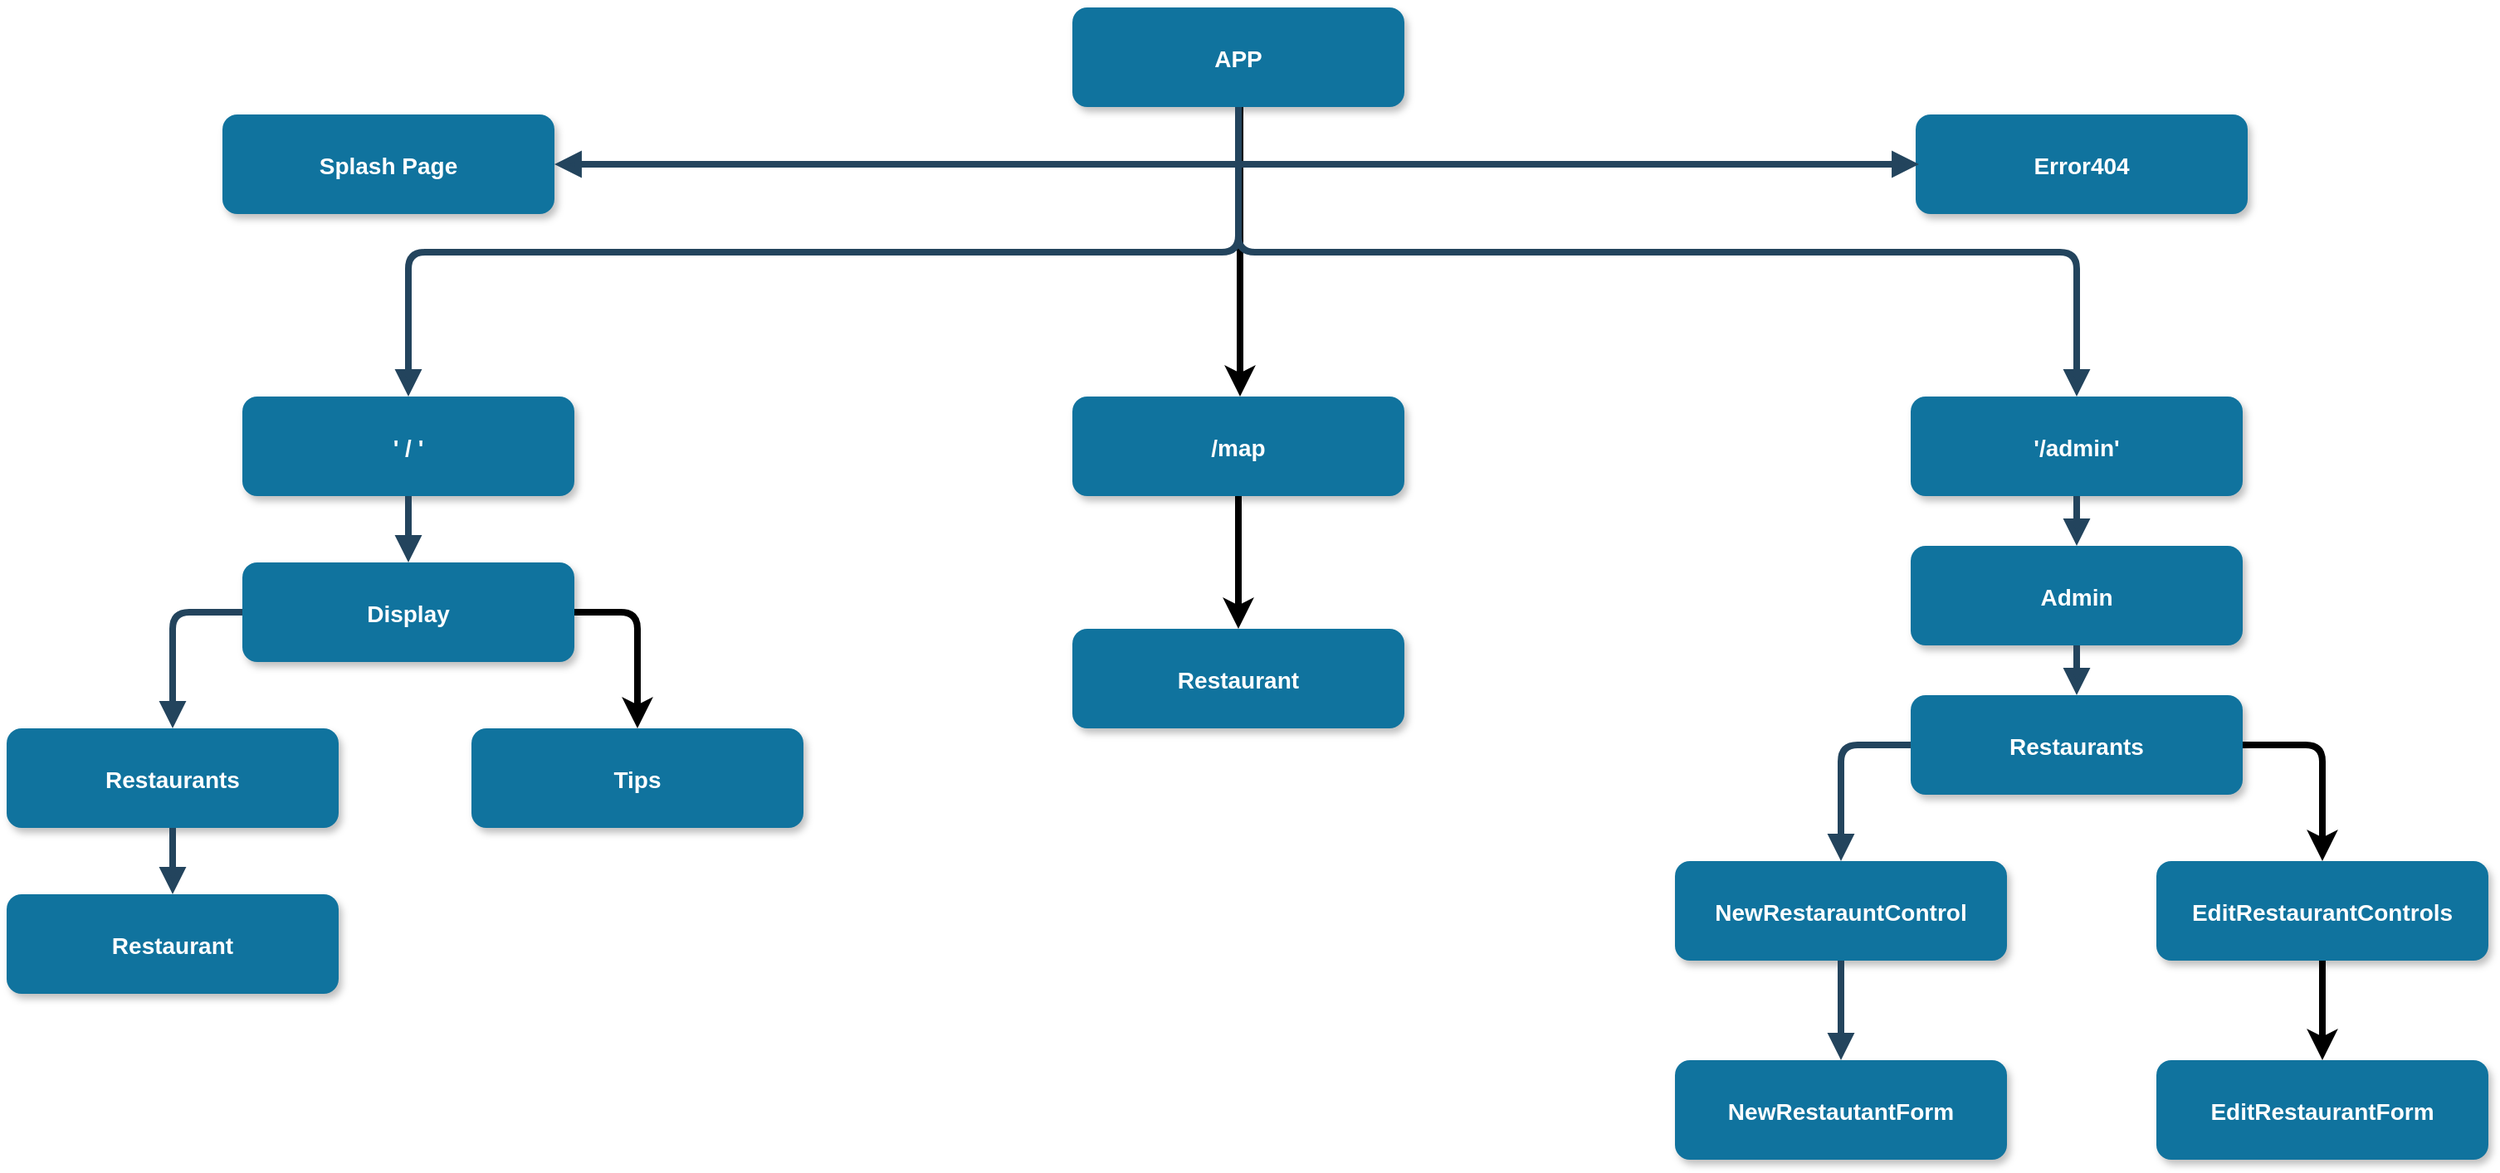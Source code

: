 <mxfile version="10.6.6" type="device"><diagram name="Page-1" id="97916047-d0de-89f5-080d-49f4d83e522f"><mxGraphModel dx="1851" dy="1256" grid="1" gridSize="10" guides="1" tooltips="1" connect="1" arrows="1" fold="1" page="1" pageScale="1.5" pageWidth="1169" pageHeight="827" background="#ffffff" math="0" shadow="0"><root><mxCell id="0"/><mxCell id="1" parent="0"/><mxCell id="VTsSyFuBWo3XvW2DyelY-117" value="" style="edgeStyle=orthogonalEdgeStyle;rounded=1;orthogonalLoop=1;jettySize=auto;html=1;strokeWidth=4;" edge="1" parent="1" source="2" target="VTsSyFuBWo3XvW2DyelY-116"><mxGeometry relative="1" as="geometry"><Array as="points"><mxPoint x="773" y="380"/><mxPoint x="773" y="380"/></Array></mxGeometry></mxCell><mxCell id="2" value="APP" style="rounded=1;fillColor=#10739E;strokeColor=none;shadow=1;gradientColor=none;fontStyle=1;fontColor=#FFFFFF;fontSize=14;" parent="1" vertex="1"><mxGeometry x="672" y="205.5" width="200" height="60" as="geometry"/></mxCell><mxCell id="VTsSyFuBWo3XvW2DyelY-119" value="" style="edgeStyle=orthogonalEdgeStyle;rounded=1;orthogonalLoop=1;jettySize=auto;html=1;strokeWidth=4;" edge="1" parent="1" source="VTsSyFuBWo3XvW2DyelY-116" target="VTsSyFuBWo3XvW2DyelY-118"><mxGeometry relative="1" as="geometry"/></mxCell><mxCell id="VTsSyFuBWo3XvW2DyelY-116" value="/map" style="rounded=1;fillColor=#10739E;strokeColor=none;shadow=1;gradientColor=none;fontStyle=1;fontColor=#FFFFFF;fontSize=14;" vertex="1" parent="1"><mxGeometry x="672" y="440" width="200" height="60" as="geometry"/></mxCell><mxCell id="VTsSyFuBWo3XvW2DyelY-118" value="Restaurant" style="rounded=1;fillColor=#10739E;strokeColor=none;shadow=1;gradientColor=none;fontStyle=1;fontColor=#FFFFFF;fontSize=14;" vertex="1" parent="1"><mxGeometry x="672" y="580" width="200" height="60" as="geometry"/></mxCell><mxCell id="4" value="' / '" style="rounded=1;fillColor=#10739E;strokeColor=none;shadow=1;gradientColor=none;fontStyle=1;fontColor=#FFFFFF;fontSize=14;" parent="1" vertex="1"><mxGeometry x="172" y="440" width="200" height="60" as="geometry"/></mxCell><mxCell id="5" value="'/admin'" style="rounded=1;fillColor=#10739E;strokeColor=none;shadow=1;gradientColor=none;fontStyle=1;fontColor=#FFFFFF;fontSize=14;" parent="1" vertex="1"><mxGeometry x="1177" y="440" width="200" height="60" as="geometry"/></mxCell><mxCell id="6" value="Error404" style="rounded=1;fillColor=#10739E;strokeColor=none;shadow=1;gradientColor=none;fontStyle=1;fontColor=#FFFFFF;fontSize=14;" parent="1" vertex="1"><mxGeometry x="1180" y="270" width="200" height="60" as="geometry"/></mxCell><mxCell id="8" value="Splash Page" style="rounded=1;fillColor=#10739E;strokeColor=none;shadow=1;gradientColor=none;fontStyle=1;fontColor=#FFFFFF;fontSize=14;" parent="1" vertex="1"><mxGeometry x="160" y="270" width="200" height="60" as="geometry"/></mxCell><mxCell id="VTsSyFuBWo3XvW2DyelY-112" value="" style="edgeStyle=orthogonalEdgeStyle;rounded=1;orthogonalLoop=1;jettySize=auto;html=1;strokeWidth=4;exitX=1;exitY=0.5;exitDx=0;exitDy=0;" edge="1" parent="1" source="9" target="VTsSyFuBWo3XvW2DyelY-111"><mxGeometry relative="1" as="geometry"/></mxCell><mxCell id="9" value="Display" style="rounded=1;fillColor=#10739E;strokeColor=none;shadow=1;gradientColor=none;fontStyle=1;fontColor=#FFFFFF;fontSize=14;" parent="1" vertex="1"><mxGeometry x="172" y="540" width="200" height="60" as="geometry"/></mxCell><mxCell id="VTsSyFuBWo3XvW2DyelY-111" value="Tips" style="rounded=1;fillColor=#10739E;strokeColor=none;shadow=1;gradientColor=none;fontStyle=1;fontColor=#FFFFFF;fontSize=14;" vertex="1" parent="1"><mxGeometry x="310" y="640" width="200" height="60" as="geometry"/></mxCell><mxCell id="10" value="Restaurants" style="rounded=1;fillColor=#10739E;strokeColor=none;shadow=1;gradientColor=none;fontStyle=1;fontColor=#FFFFFF;fontSize=14;" parent="1" vertex="1"><mxGeometry x="30" y="640" width="200" height="60" as="geometry"/></mxCell><mxCell id="11" value="Restaurant" style="rounded=1;fillColor=#10739E;strokeColor=none;shadow=1;gradientColor=none;fontStyle=1;fontColor=#FFFFFF;fontSize=14;" parent="1" vertex="1"><mxGeometry x="30" y="740" width="200" height="60" as="geometry"/></mxCell><mxCell id="30" value="" style="edgeStyle=elbowEdgeStyle;elbow=vertical;strokeWidth=4;endArrow=block;endFill=1;fontStyle=1;strokeColor=#23445D;exitX=0.5;exitY=1;exitDx=0;exitDy=0;" parent="1" source="2" target="5" edge="1"><mxGeometry x="22" y="165.5" width="100" height="100" as="geometry"><mxPoint x="772.0" y="405.5" as="sourcePoint"/><mxPoint x="122" y="165.5" as="targetPoint"/></mxGeometry></mxCell><mxCell id="31" value="" style="edgeStyle=elbowEdgeStyle;elbow=vertical;strokeWidth=4;endArrow=block;endFill=1;fontStyle=1;strokeColor=#23445D;exitX=0.5;exitY=1;exitDx=0;exitDy=0;" parent="1" source="2" target="4" edge="1"><mxGeometry x="22" y="165.5" width="100" height="100" as="geometry"><mxPoint x="772" y="270" as="sourcePoint"/><mxPoint x="122" y="165.5" as="targetPoint"/></mxGeometry></mxCell><mxCell id="34" value="" style="edgeStyle=elbowEdgeStyle;elbow=vertical;strokeWidth=4;endArrow=block;endFill=1;fontStyle=1;strokeColor=#23445D;" parent="1" edge="1"><mxGeometry x="202" y="165.5" width="100" height="100" as="geometry"><mxPoint x="770" y="300" as="sourcePoint"/><mxPoint x="360" y="300" as="targetPoint"/><Array as="points"><mxPoint x="390" y="300"/><mxPoint x="732" y="555.5"/></Array></mxGeometry></mxCell><mxCell id="38" value="" style="edgeStyle=elbowEdgeStyle;elbow=vertical;strokeWidth=4;endArrow=block;endFill=1;fontStyle=1;strokeColor=#23445D;exitX=0.5;exitY=1;exitDx=0;exitDy=0;" parent="1" source="4" edge="1"><mxGeometry x="-48" y="165.5" width="100" height="100" as="geometry"><mxPoint x="270" y="600" as="sourcePoint"/><mxPoint x="272" y="540" as="targetPoint"/><Array as="points"/></mxGeometry></mxCell><mxCell id="39" value="" style="edgeStyle=elbowEdgeStyle;elbow=vertical;strokeWidth=4;endArrow=block;endFill=1;fontStyle=1;strokeColor=#23445D;exitX=0;exitY=0.5;exitDx=0;exitDy=0;entryX=0.5;entryY=0;entryDx=0;entryDy=0;" parent="1" source="9" target="10" edge="1"><mxGeometry x="-48" y="175.5" width="100" height="100" as="geometry"><mxPoint x="-48" y="275.5" as="sourcePoint"/><mxPoint x="272" y="640" as="targetPoint"/><Array as="points"><mxPoint x="120" y="570"/></Array></mxGeometry></mxCell><mxCell id="40" value="" style="edgeStyle=elbowEdgeStyle;elbow=vertical;strokeWidth=4;endArrow=block;endFill=1;fontStyle=1;strokeColor=#23445D;" parent="1" source="10" edge="1"><mxGeometry x="-190" y="185.5" width="100" height="100" as="geometry"><mxPoint x="-190" y="285.5" as="sourcePoint"/><mxPoint x="130" y="740" as="targetPoint"/></mxGeometry></mxCell><mxCell id="VTsSyFuBWo3XvW2DyelY-92" value="Admin" style="rounded=1;fillColor=#10739E;strokeColor=none;shadow=1;gradientColor=none;fontStyle=1;fontColor=#FFFFFF;fontSize=14;" vertex="1" parent="1"><mxGeometry x="1177" y="530" width="200" height="60" as="geometry"/></mxCell><mxCell id="VTsSyFuBWo3XvW2DyelY-108" value="" style="edgeStyle=orthogonalEdgeStyle;orthogonalLoop=1;jettySize=auto;html=1;strokeWidth=4;rounded=1;exitX=1;exitY=0.5;exitDx=0;exitDy=0;" edge="1" parent="1" source="VTsSyFuBWo3XvW2DyelY-93" target="VTsSyFuBWo3XvW2DyelY-107"><mxGeometry relative="1" as="geometry"/></mxCell><mxCell id="VTsSyFuBWo3XvW2DyelY-93" value="Restaurants" style="rounded=1;fillColor=#10739E;strokeColor=none;shadow=1;gradientColor=none;fontStyle=1;fontColor=#FFFFFF;fontSize=14;" vertex="1" parent="1"><mxGeometry x="1177" y="620" width="200" height="60" as="geometry"/></mxCell><mxCell id="VTsSyFuBWo3XvW2DyelY-110" value="" style="edgeStyle=orthogonalEdgeStyle;rounded=1;orthogonalLoop=1;jettySize=auto;html=1;strokeWidth=4;" edge="1" parent="1" source="VTsSyFuBWo3XvW2DyelY-107" target="VTsSyFuBWo3XvW2DyelY-109"><mxGeometry relative="1" as="geometry"/></mxCell><mxCell id="VTsSyFuBWo3XvW2DyelY-107" value="EditRestaurantControls" style="rounded=1;fillColor=#10739E;strokeColor=none;shadow=1;gradientColor=none;fontStyle=1;fontColor=#FFFFFF;fontSize=14;" vertex="1" parent="1"><mxGeometry x="1325" y="720" width="200" height="60" as="geometry"/></mxCell><mxCell id="VTsSyFuBWo3XvW2DyelY-109" value="EditRestaurantForm" style="rounded=1;fillColor=#10739E;strokeColor=none;shadow=1;gradientColor=none;fontStyle=1;fontColor=#FFFFFF;fontSize=14;" vertex="1" parent="1"><mxGeometry x="1325" y="840" width="200" height="60" as="geometry"/></mxCell><mxCell id="VTsSyFuBWo3XvW2DyelY-94" value="NewRestarauntControl" style="rounded=1;fillColor=#10739E;strokeColor=none;shadow=1;gradientColor=none;fontStyle=1;fontColor=#FFFFFF;fontSize=14;" vertex="1" parent="1"><mxGeometry x="1035" y="720" width="200" height="60" as="geometry"/></mxCell><mxCell id="VTsSyFuBWo3XvW2DyelY-95" value="NewRestautantForm" style="rounded=1;fillColor=#10739E;strokeColor=none;shadow=1;gradientColor=none;fontStyle=1;fontColor=#FFFFFF;fontSize=14;" vertex="1" parent="1"><mxGeometry x="1035" y="840" width="200" height="60" as="geometry"/></mxCell><mxCell id="VTsSyFuBWo3XvW2DyelY-96" value="" style="edgeStyle=elbowEdgeStyle;elbow=vertical;strokeWidth=4;endArrow=block;endFill=1;fontStyle=1;strokeColor=#23445D;" edge="1" target="VTsSyFuBWo3XvW2DyelY-92" parent="1"><mxGeometry x="157" y="-10" width="100" height="100" as="geometry"><mxPoint x="1277.0" y="500" as="sourcePoint"/><mxPoint x="257" y="-10" as="targetPoint"/></mxGeometry></mxCell><mxCell id="VTsSyFuBWo3XvW2DyelY-97" value="" style="edgeStyle=elbowEdgeStyle;elbow=vertical;strokeWidth=4;endArrow=block;endFill=1;fontStyle=1;strokeColor=#23445D;" edge="1" source="VTsSyFuBWo3XvW2DyelY-92" target="VTsSyFuBWo3XvW2DyelY-93" parent="1"><mxGeometry x="157" width="100" height="100" as="geometry"><mxPoint x="157" y="100" as="sourcePoint"/><mxPoint x="257" as="targetPoint"/></mxGeometry></mxCell><mxCell id="VTsSyFuBWo3XvW2DyelY-98" value="" style="edgeStyle=elbowEdgeStyle;elbow=vertical;strokeWidth=4;endArrow=block;endFill=1;fontStyle=1;strokeColor=#23445D;exitX=0;exitY=0.5;exitDx=0;exitDy=0;" edge="1" source="VTsSyFuBWo3XvW2DyelY-93" target="VTsSyFuBWo3XvW2DyelY-94" parent="1"><mxGeometry x="157" y="10" width="100" height="100" as="geometry"><mxPoint x="157" y="110" as="sourcePoint"/><mxPoint x="257" y="10" as="targetPoint"/><Array as="points"><mxPoint x="1135" y="650"/></Array></mxGeometry></mxCell><mxCell id="VTsSyFuBWo3XvW2DyelY-99" value="" style="edgeStyle=elbowEdgeStyle;elbow=vertical;strokeWidth=4;endArrow=block;endFill=1;fontStyle=1;strokeColor=#23445D;" edge="1" source="VTsSyFuBWo3XvW2DyelY-94" target="VTsSyFuBWo3XvW2DyelY-95" parent="1"><mxGeometry x="157" y="20" width="100" height="100" as="geometry"><mxPoint x="157" y="120" as="sourcePoint"/><mxPoint x="257" y="20" as="targetPoint"/></mxGeometry></mxCell><mxCell id="VTsSyFuBWo3XvW2DyelY-115" value="" style="edgeStyle=elbowEdgeStyle;elbow=vertical;strokeWidth=4;endArrow=block;endFill=1;fontStyle=1;strokeColor=#23445D;" edge="1" parent="1"><mxGeometry x="614" y="165.5" width="100" height="100" as="geometry"><mxPoint x="772" y="300" as="sourcePoint"/><mxPoint x="1182" y="300" as="targetPoint"/><Array as="points"><mxPoint x="972" y="300"/><mxPoint x="802" y="300"/></Array></mxGeometry></mxCell></root></mxGraphModel></diagram></mxfile>